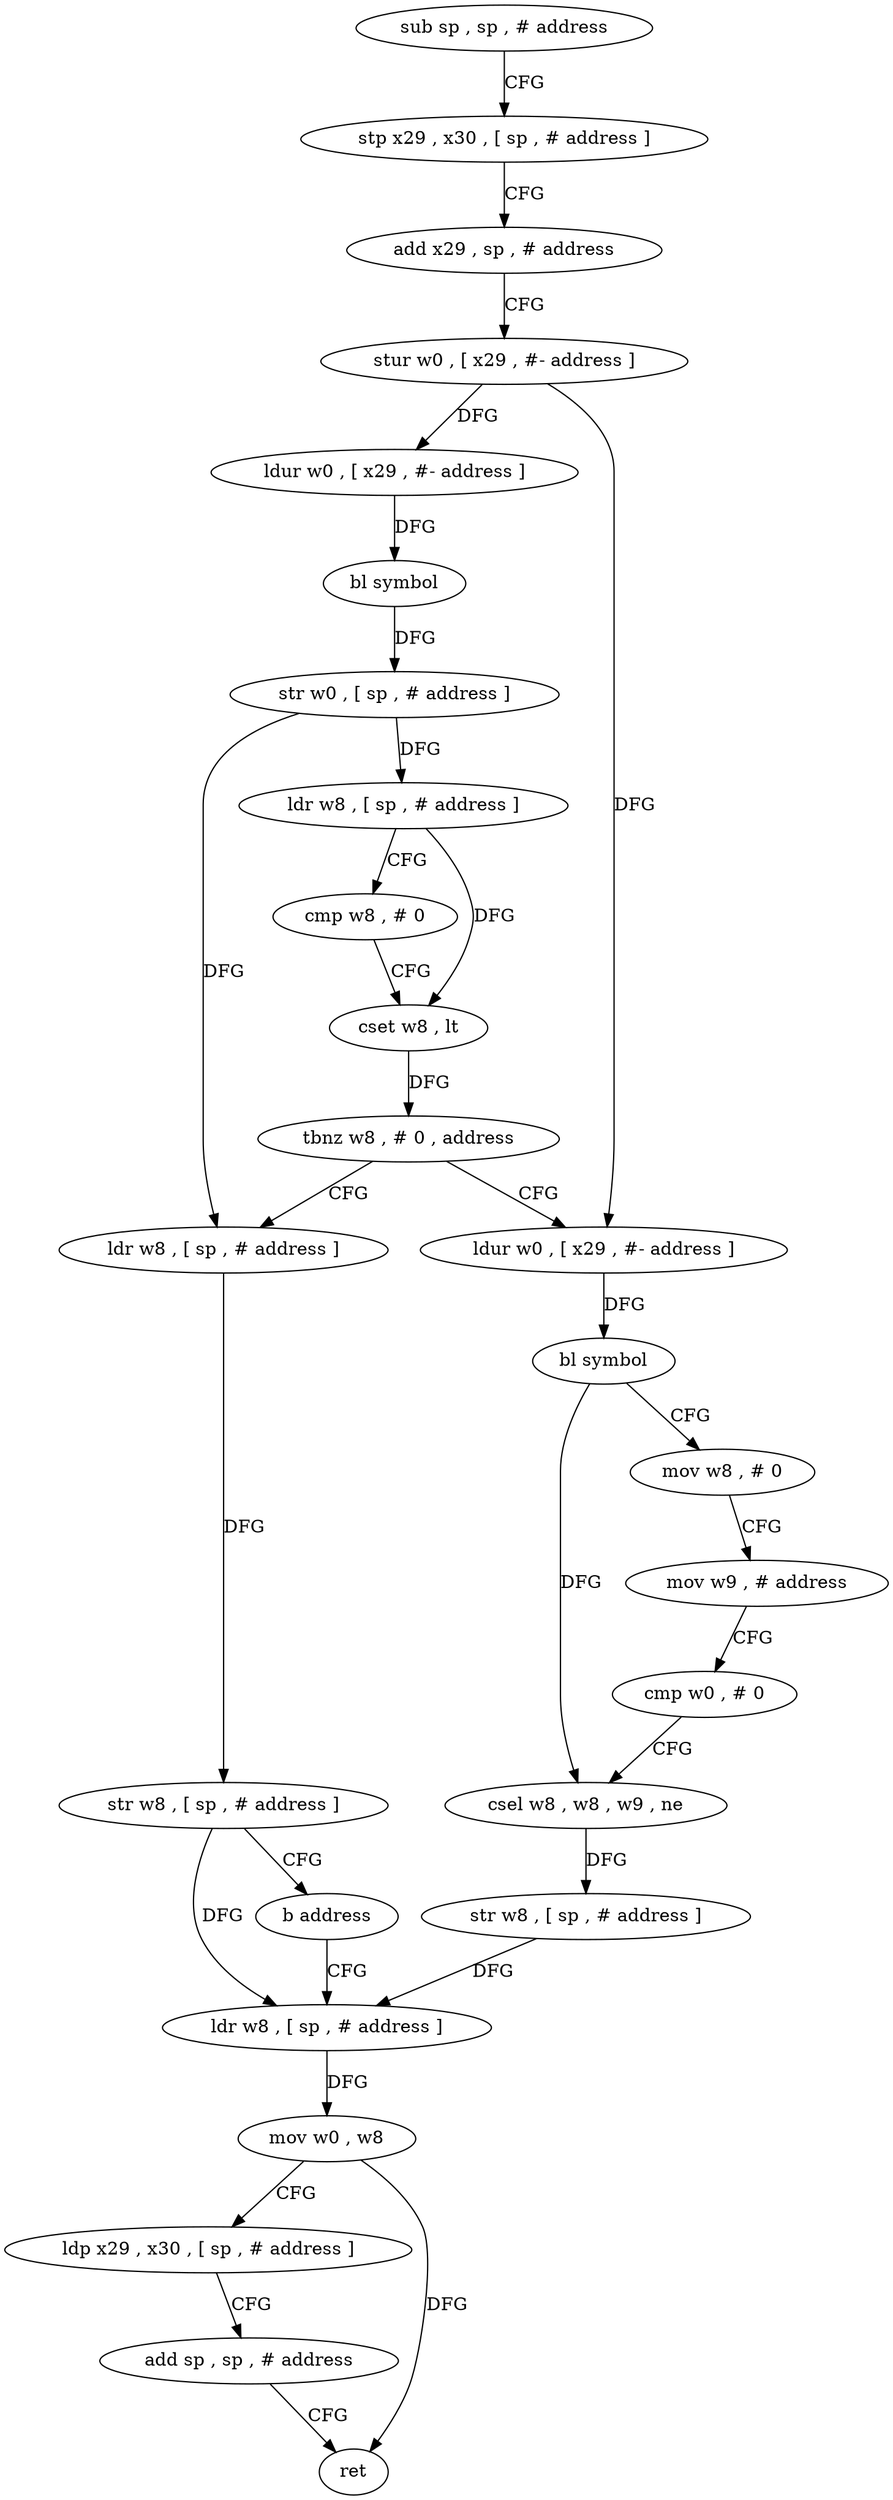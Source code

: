 digraph "func" {
"4331744" [label = "sub sp , sp , # address" ]
"4331748" [label = "stp x29 , x30 , [ sp , # address ]" ]
"4331752" [label = "add x29 , sp , # address" ]
"4331756" [label = "stur w0 , [ x29 , #- address ]" ]
"4331760" [label = "ldur w0 , [ x29 , #- address ]" ]
"4331764" [label = "bl symbol" ]
"4331768" [label = "str w0 , [ sp , # address ]" ]
"4331772" [label = "ldr w8 , [ sp , # address ]" ]
"4331776" [label = "cmp w8 , # 0" ]
"4331780" [label = "cset w8 , lt" ]
"4331784" [label = "tbnz w8 , # 0 , address" ]
"4331800" [label = "ldur w0 , [ x29 , #- address ]" ]
"4331788" [label = "ldr w8 , [ sp , # address ]" ]
"4331804" [label = "bl symbol" ]
"4331808" [label = "mov w8 , # 0" ]
"4331812" [label = "mov w9 , # address" ]
"4331816" [label = "cmp w0 , # 0" ]
"4331820" [label = "csel w8 , w8 , w9 , ne" ]
"4331824" [label = "str w8 , [ sp , # address ]" ]
"4331828" [label = "ldr w8 , [ sp , # address ]" ]
"4331792" [label = "str w8 , [ sp , # address ]" ]
"4331796" [label = "b address" ]
"4331832" [label = "mov w0 , w8" ]
"4331836" [label = "ldp x29 , x30 , [ sp , # address ]" ]
"4331840" [label = "add sp , sp , # address" ]
"4331844" [label = "ret" ]
"4331744" -> "4331748" [ label = "CFG" ]
"4331748" -> "4331752" [ label = "CFG" ]
"4331752" -> "4331756" [ label = "CFG" ]
"4331756" -> "4331760" [ label = "DFG" ]
"4331756" -> "4331800" [ label = "DFG" ]
"4331760" -> "4331764" [ label = "DFG" ]
"4331764" -> "4331768" [ label = "DFG" ]
"4331768" -> "4331772" [ label = "DFG" ]
"4331768" -> "4331788" [ label = "DFG" ]
"4331772" -> "4331776" [ label = "CFG" ]
"4331772" -> "4331780" [ label = "DFG" ]
"4331776" -> "4331780" [ label = "CFG" ]
"4331780" -> "4331784" [ label = "DFG" ]
"4331784" -> "4331800" [ label = "CFG" ]
"4331784" -> "4331788" [ label = "CFG" ]
"4331800" -> "4331804" [ label = "DFG" ]
"4331788" -> "4331792" [ label = "DFG" ]
"4331804" -> "4331808" [ label = "CFG" ]
"4331804" -> "4331820" [ label = "DFG" ]
"4331808" -> "4331812" [ label = "CFG" ]
"4331812" -> "4331816" [ label = "CFG" ]
"4331816" -> "4331820" [ label = "CFG" ]
"4331820" -> "4331824" [ label = "DFG" ]
"4331824" -> "4331828" [ label = "DFG" ]
"4331828" -> "4331832" [ label = "DFG" ]
"4331792" -> "4331796" [ label = "CFG" ]
"4331792" -> "4331828" [ label = "DFG" ]
"4331796" -> "4331828" [ label = "CFG" ]
"4331832" -> "4331836" [ label = "CFG" ]
"4331832" -> "4331844" [ label = "DFG" ]
"4331836" -> "4331840" [ label = "CFG" ]
"4331840" -> "4331844" [ label = "CFG" ]
}
